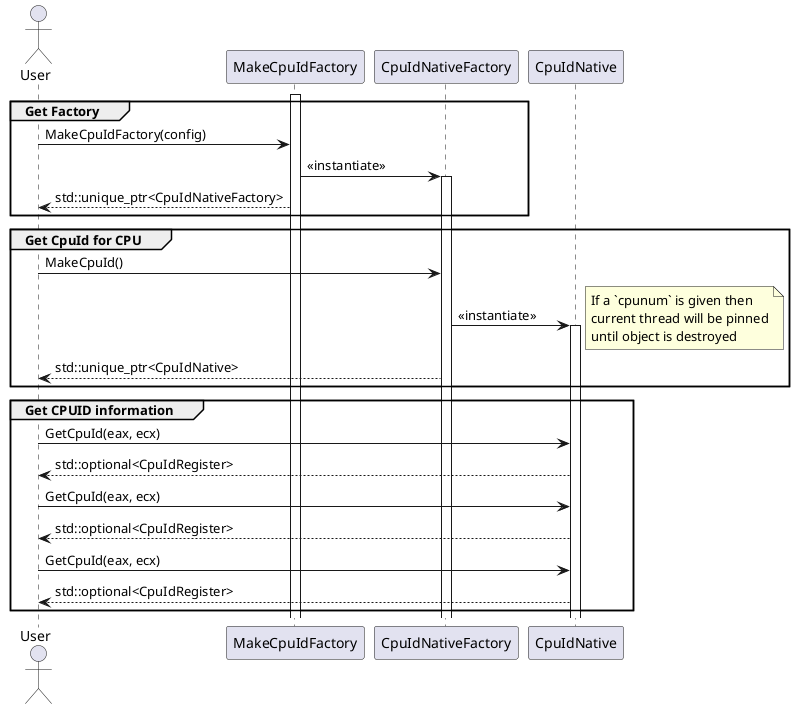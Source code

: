 @startuml MakeCpuIdFactory_Sequence

actor User
participant MakeCpuIdFactory
participant CpuIdNativeFactory
participant CpuIdNative

activate MakeCpuIdFactory

group Get Factory
User -> MakeCpuIdFactory : MakeCpuIdFactory(config)
MakeCpuIdFactory -> CpuIdNativeFactory : <<instantiate>>
activate CpuIdNativeFactory
MakeCpuIdFactory --> User : std::unique_ptr<CpuIdNativeFactory>
end group

group Get CpuId for CPU
User -> CpuIdNativeFactory : MakeCpuId()
CpuIdNativeFactory -> CpuIdNative : <<instantiate>>
activate CpuIdNative
note right
 If a `cpunum` is given then
 current thread will be pinned
 until object is destroyed
end note
CpuIdNativeFactory --> User : std::unique_ptr<CpuIdNative>
end group

group Get CPUID information
User -> CpuIdNative : GetCpuId(eax, ecx)
CpuIdNative --> User : std::optional<CpuIdRegister>

User -> CpuIdNative : GetCpuId(eax, ecx)
CpuIdNative --> User : std::optional<CpuIdRegister>

User -> CpuIdNative : GetCpuId(eax, ecx)
CpuIdNative --> User : std::optional<CpuIdRegister>
end group

@enduml
